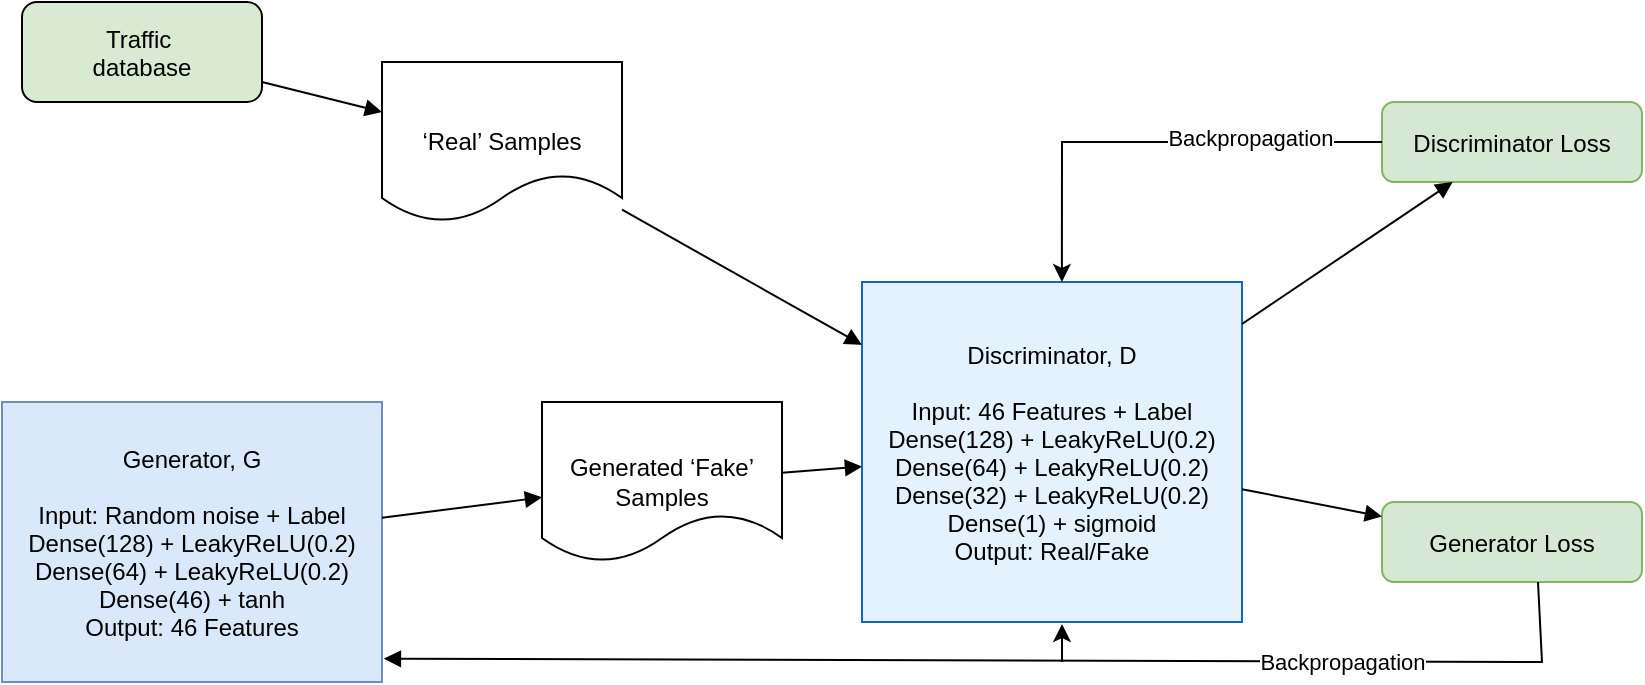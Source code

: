 <mxfile version="27.0.2">
  <diagram name="GAN Architecture" id="GANArchitectureDiagram">
    <mxGraphModel dx="872" dy="431" grid="1" gridSize="10" guides="1" tooltips="1" connect="1" arrows="1" fold="1" page="1" pageScale="1" pageWidth="827" pageHeight="1169" math="0" shadow="0">
      <root>
        <mxCell id="0" />
        <mxCell id="1" parent="0" />
        <mxCell id="2" value="Traffic &#xa;database" style="rounded=1;fillColor=#D9EAD3;strokeColor=#000000;" parent="1" vertex="1">
          <mxGeometry x="40" y="70" width="120" height="50" as="geometry" />
        </mxCell>
        <mxCell id="3" value="‘Real’ Samples" style="shape=document;whiteSpace=wrap;fillColor=#FFFFFF;strokeColor=#000000;" parent="1" vertex="1">
          <mxGeometry x="220" y="100" width="120" height="80" as="geometry" />
        </mxCell>
        <mxCell id="4" value="Generator, G&#xa;&#xa;Input: Random noise + Label&#xa;Dense(128) + LeakyReLU(0.2)&#xa;Dense(64) + LeakyReLU(0.2)&#xa;Dense(46) + tanh&#xa;Output: 46 Features" style="rounded=0;fillColor=#dae8fc;strokeColor=#6c8ebf;fontSize=12;" parent="1" vertex="1">
          <mxGeometry x="30" y="270" width="190" height="140" as="geometry" />
        </mxCell>
        <mxCell id="5" value="Generated ‘Fake’ Samples" style="shape=document;whiteSpace=wrap;fillColor=#FFFFFF;strokeColor=#000000;" parent="1" vertex="1">
          <mxGeometry x="300" y="270" width="120" height="80" as="geometry" />
        </mxCell>
        <mxCell id="6" value="Discriminator, D&#xa;&#xa;Input: 46 Features + Label&#xa;Dense(128) + LeakyReLU(0.2)&#xa;Dense(64) + LeakyReLU(0.2)&#xa;Dense(32) + LeakyReLU(0.2)&#xa;Dense(1) + sigmoid&#xa;Output: Real/Fake" style="rounded=0;fillColor=#E3F2FD;strokeColor=#1565C0;fontSize=12;" parent="1" vertex="1">
          <mxGeometry x="460" y="210" width="190" height="170" as="geometry" />
        </mxCell>
        <mxCell id="7" style="endArrow=block;" parent="1" source="2" target="3" edge="1">
          <mxGeometry relative="1" as="geometry" />
        </mxCell>
        <mxCell id="8" style="endArrow=block;" parent="1" source="4" target="5" edge="1">
          <mxGeometry relative="1" as="geometry" />
        </mxCell>
        <mxCell id="9" style="endArrow=block;" parent="1" source="3" target="6" edge="1">
          <mxGeometry relative="1" as="geometry" />
        </mxCell>
        <mxCell id="10" style="endArrow=block;" parent="1" source="5" target="6" edge="1">
          <mxGeometry relative="1" as="geometry" />
        </mxCell>
        <mxCell id="11" value="Discriminator Loss" style="rounded=1;fillColor=#d5e8d4;strokeColor=#82b366;" parent="1" vertex="1">
          <mxGeometry x="720" y="120" width="130" height="40" as="geometry" />
        </mxCell>
        <mxCell id="12" value="Generator Loss" style="rounded=1;fillColor=#d5e8d4;strokeColor=#82b366;" parent="1" vertex="1">
          <mxGeometry x="720" y="320" width="130" height="40" as="geometry" />
        </mxCell>
        <mxCell id="13" style="endArrow=block;" parent="1" source="6" target="11" edge="1">
          <mxGeometry relative="1" as="geometry">
            <mxPoint x="740" y="160" as="targetPoint" />
          </mxGeometry>
        </mxCell>
        <mxCell id="14" style="endArrow=block;" parent="1" source="6" target="12" edge="1">
          <mxGeometry relative="1" as="geometry">
            <mxPoint x="740" y="360" as="targetPoint" />
          </mxGeometry>
        </mxCell>
        <mxCell id="15" style="endArrow=block;entryX=1.005;entryY=0.917;entryDx=0;entryDy=0;entryPerimeter=0;rounded=0;curved=0;exitX=0.6;exitY=1;exitDx=0;exitDy=0;exitPerimeter=0;" parent="1" source="12" target="4" edge="1">
          <mxGeometry relative="1" as="geometry">
            <Array as="points">
              <mxPoint x="800" y="400" />
            </Array>
          </mxGeometry>
        </mxCell>
        <mxCell id="glRga6QzKIjV33MxHHAB-15" value="Backpropagation" style="edgeLabel;html=1;align=center;verticalAlign=middle;resizable=0;points=[];" vertex="1" connectable="0" parent="15">
          <mxGeometry x="0.334" y="1" relative="1" as="geometry">
            <mxPoint x="273" as="offset" />
          </mxGeometry>
        </mxCell>
        <mxCell id="glRga6QzKIjV33MxHHAB-16" value="" style="endArrow=classic;html=1;rounded=0;entryX=0.526;entryY=0;entryDx=0;entryDy=0;exitX=0;exitY=0.5;exitDx=0;exitDy=0;entryPerimeter=0;" edge="1" parent="1" source="11" target="6">
          <mxGeometry width="50" height="50" relative="1" as="geometry">
            <mxPoint x="720" y="120" as="sourcePoint" />
            <mxPoint x="770" y="70" as="targetPoint" />
            <Array as="points">
              <mxPoint x="560" y="140" />
            </Array>
          </mxGeometry>
        </mxCell>
        <mxCell id="glRga6QzKIjV33MxHHAB-17" value="Backpropagation" style="edgeLabel;html=1;align=center;verticalAlign=middle;resizable=0;points=[];" vertex="1" connectable="0" parent="1">
          <mxGeometry x="750.049" y="409.957" as="geometry">
            <mxPoint x="-96" y="-272" as="offset" />
          </mxGeometry>
        </mxCell>
        <mxCell id="glRga6QzKIjV33MxHHAB-18" value="" style="endArrow=classic;html=1;rounded=0;" edge="1" parent="1">
          <mxGeometry width="50" height="50" relative="1" as="geometry">
            <mxPoint x="560" y="400" as="sourcePoint" />
            <mxPoint x="560" y="381" as="targetPoint" />
          </mxGeometry>
        </mxCell>
      </root>
    </mxGraphModel>
  </diagram>
</mxfile>
